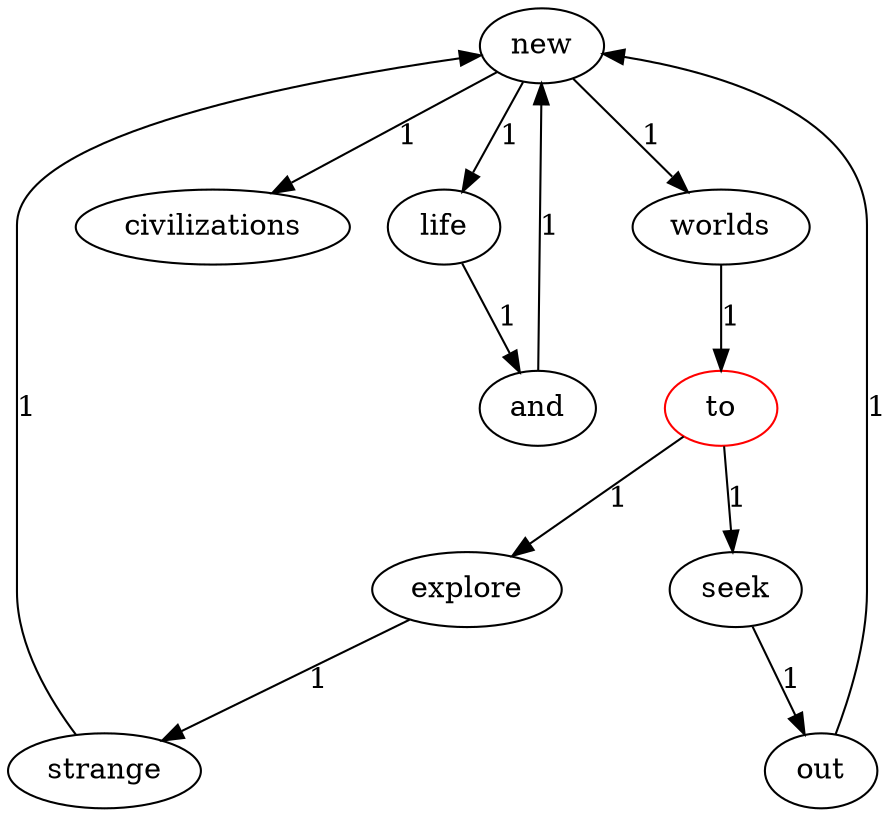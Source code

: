 digraph G{
new;
worlds;
explore;
and;
to [color=red];
civilizations;
seek;
life;
strange;
out;
new->worlds[label=1];
new->civilizations[label=1];
new->life[label=1];
worlds->to[label=1];
explore->strange[label=1];
and->new[label=1];
to->explore[label=1];
to->seek[label=1];
seek->out[label=1];
strange->new[label=1];
life->and[label=1];
out->new[label=1];
}
